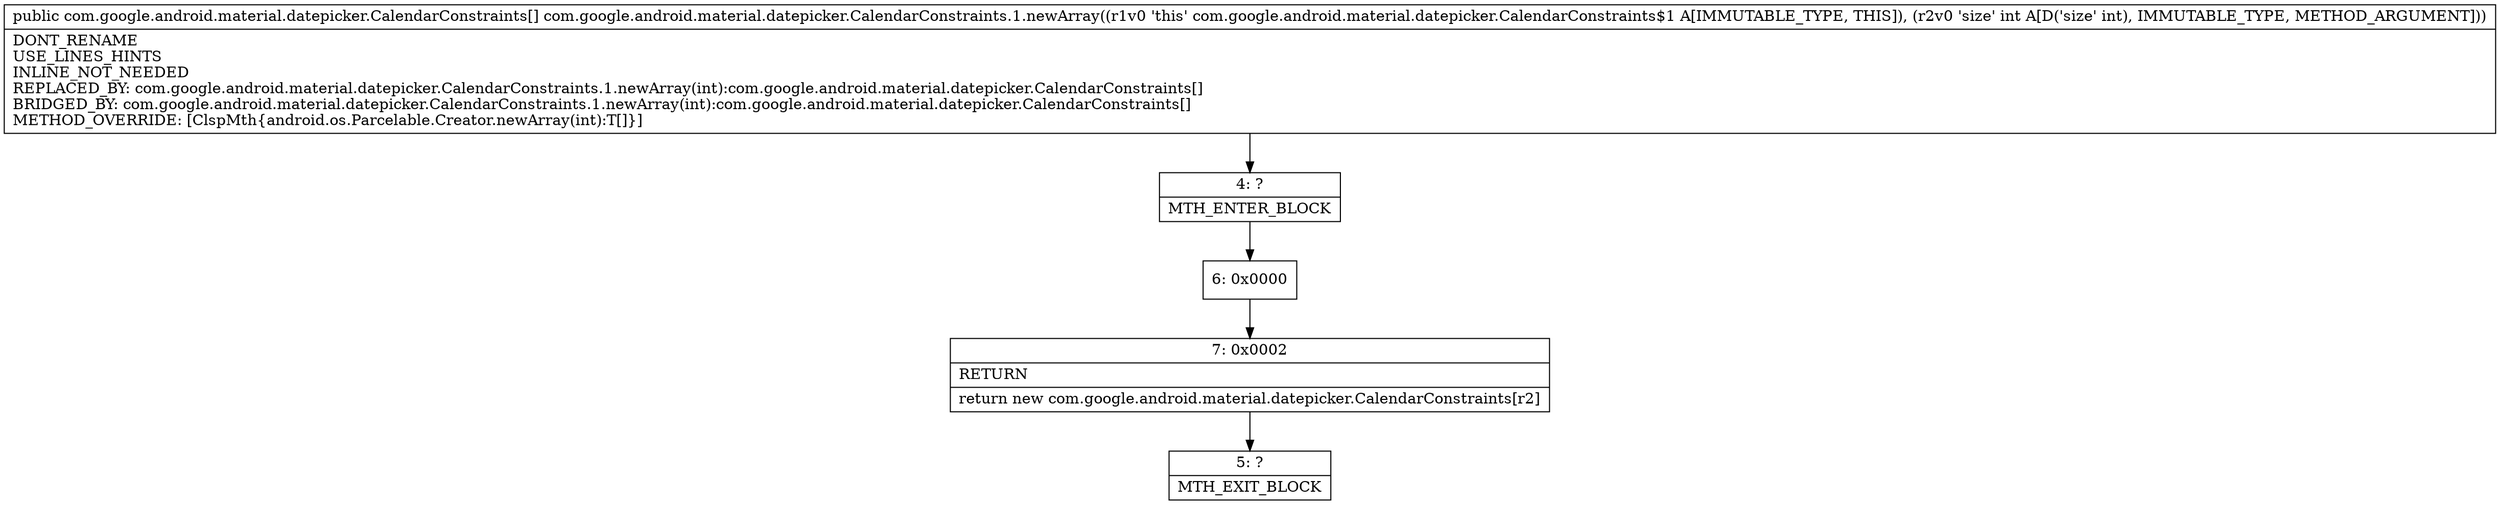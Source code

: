 digraph "CFG forcom.google.android.material.datepicker.CalendarConstraints.1.newArray(I)[Lcom\/google\/android\/material\/datepicker\/CalendarConstraints;" {
Node_4 [shape=record,label="{4\:\ ?|MTH_ENTER_BLOCK\l}"];
Node_6 [shape=record,label="{6\:\ 0x0000}"];
Node_7 [shape=record,label="{7\:\ 0x0002|RETURN\l|return new com.google.android.material.datepicker.CalendarConstraints[r2]\l}"];
Node_5 [shape=record,label="{5\:\ ?|MTH_EXIT_BLOCK\l}"];
MethodNode[shape=record,label="{public com.google.android.material.datepicker.CalendarConstraints[] com.google.android.material.datepicker.CalendarConstraints.1.newArray((r1v0 'this' com.google.android.material.datepicker.CalendarConstraints$1 A[IMMUTABLE_TYPE, THIS]), (r2v0 'size' int A[D('size' int), IMMUTABLE_TYPE, METHOD_ARGUMENT]))  | DONT_RENAME\lUSE_LINES_HINTS\lINLINE_NOT_NEEDED\lREPLACED_BY: com.google.android.material.datepicker.CalendarConstraints.1.newArray(int):com.google.android.material.datepicker.CalendarConstraints[]\lBRIDGED_BY: com.google.android.material.datepicker.CalendarConstraints.1.newArray(int):com.google.android.material.datepicker.CalendarConstraints[]\lMETHOD_OVERRIDE: [ClspMth\{android.os.Parcelable.Creator.newArray(int):T[]\}]\l}"];
MethodNode -> Node_4;Node_4 -> Node_6;
Node_6 -> Node_7;
Node_7 -> Node_5;
}

